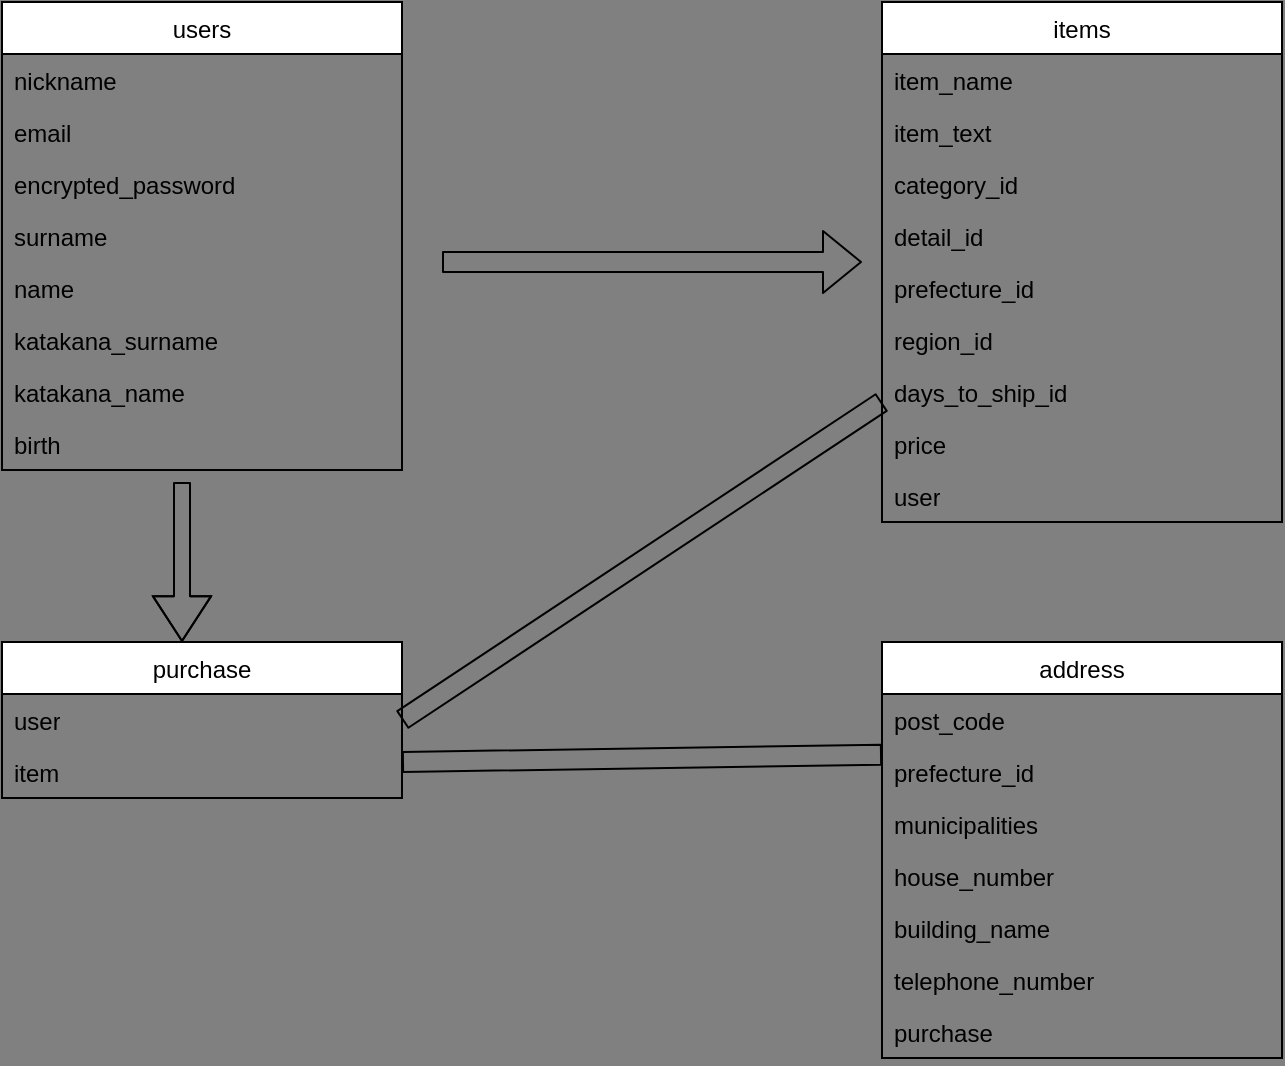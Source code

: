 <mxfile>
    <diagram id="ACwuodzJu1mpB1j1FAb1" name="ページ1">
        <mxGraphModel dx="800" dy="702" grid="1" gridSize="10" guides="1" tooltips="1" connect="1" arrows="1" fold="1" page="1" pageScale="1" pageWidth="827" pageHeight="1169" background="#808080" math="0" shadow="0">
            <root>
                <mxCell id="0"/>
                <mxCell id="1" parent="0"/>
                <mxCell id="16" value="items" style="swimlane;fontStyle=0;childLayout=stackLayout;horizontal=1;startSize=26;horizontalStack=0;resizeParent=1;resizeParentMax=0;resizeLast=0;collapsible=1;marginBottom=0;" parent="1" vertex="1">
                    <mxGeometry x="480" y="40" width="200" height="260" as="geometry"/>
                </mxCell>
                <mxCell id="17" value="item_name" style="text;align=left;verticalAlign=top;spacingLeft=4;spacingRight=4;overflow=hidden;rotatable=0;points=[[0,0.5],[1,0.5]];portConstraint=eastwest;whiteSpace=wrap;" parent="16" vertex="1">
                    <mxGeometry y="26" width="200" height="26" as="geometry"/>
                </mxCell>
                <mxCell id="49" value="item_text" style="text;align=left;verticalAlign=top;spacingLeft=4;spacingRight=4;overflow=hidden;rotatable=0;points=[[0,0.5],[1,0.5]];portConstraint=eastwest;whiteSpace=wrap;" parent="16" vertex="1">
                    <mxGeometry y="52" width="200" height="26" as="geometry"/>
                </mxCell>
                <mxCell id="18" value="category_id" style="text;align=left;verticalAlign=top;spacingLeft=4;spacingRight=4;overflow=hidden;rotatable=0;points=[[0,0.5],[1,0.5]];portConstraint=eastwest;whiteSpace=wrap;" parent="16" vertex="1">
                    <mxGeometry y="78" width="200" height="26" as="geometry"/>
                </mxCell>
                <mxCell id="19" value="detail_id" style="text;align=left;verticalAlign=top;spacingLeft=4;spacingRight=4;overflow=hidden;rotatable=0;points=[[0,0.5],[1,0.5]];portConstraint=eastwest;whiteSpace=wrap;" parent="16" vertex="1">
                    <mxGeometry y="104" width="200" height="26" as="geometry"/>
                </mxCell>
                <mxCell id="72" value="prefecture_id  " style="text;align=left;verticalAlign=top;spacingLeft=4;spacingRight=4;overflow=hidden;rotatable=0;points=[[0,0.5],[1,0.5]];portConstraint=eastwest;whiteSpace=wrap;" parent="16" vertex="1">
                    <mxGeometry y="130" width="200" height="26" as="geometry"/>
                </mxCell>
                <mxCell id="71" value="region_id" style="text;align=left;verticalAlign=top;spacingLeft=4;spacingRight=4;overflow=hidden;rotatable=0;points=[[0,0.5],[1,0.5]];portConstraint=eastwest;whiteSpace=wrap;" parent="16" vertex="1">
                    <mxGeometry y="156" width="200" height="26" as="geometry"/>
                </mxCell>
                <mxCell id="70" value="days_to_ship_id" style="text;align=left;verticalAlign=top;spacingLeft=4;spacingRight=4;overflow=hidden;rotatable=0;points=[[0,0.5],[1,0.5]];portConstraint=eastwest;whiteSpace=wrap;" parent="16" vertex="1">
                    <mxGeometry y="182" width="200" height="26" as="geometry"/>
                </mxCell>
                <mxCell id="69" value="price" style="text;align=left;verticalAlign=top;spacingLeft=4;spacingRight=4;overflow=hidden;rotatable=0;points=[[0,0.5],[1,0.5]];portConstraint=eastwest;whiteSpace=wrap;" parent="16" vertex="1">
                    <mxGeometry y="208" width="200" height="26" as="geometry"/>
                </mxCell>
                <mxCell id="73" value="user" style="text;align=left;verticalAlign=top;spacingLeft=4;spacingRight=4;overflow=hidden;rotatable=0;points=[[0,0.5],[1,0.5]];portConstraint=eastwest;whiteSpace=wrap;" parent="16" vertex="1">
                    <mxGeometry y="234" width="200" height="26" as="geometry"/>
                </mxCell>
                <mxCell id="39" value="purchase" style="swimlane;fontStyle=0;childLayout=stackLayout;horizontal=1;startSize=26;horizontalStack=0;resizeParent=1;resizeParentMax=0;resizeLast=0;collapsible=1;marginBottom=0;" parent="1" vertex="1">
                    <mxGeometry x="40" y="360" width="200" height="78" as="geometry"/>
                </mxCell>
                <mxCell id="40" value="user" style="text;align=left;verticalAlign=top;spacingLeft=4;spacingRight=4;overflow=hidden;rotatable=0;points=[[0,0.5],[1,0.5]];portConstraint=eastwest;whiteSpace=wrap;" parent="39" vertex="1">
                    <mxGeometry y="26" width="200" height="26" as="geometry"/>
                </mxCell>
                <mxCell id="41" value="item" style="text;align=left;verticalAlign=top;spacingLeft=4;spacingRight=4;overflow=hidden;rotatable=0;points=[[0,0.5],[1,0.5]];portConstraint=eastwest;whiteSpace=wrap;" parent="39" vertex="1">
                    <mxGeometry y="52" width="200" height="26" as="geometry"/>
                </mxCell>
                <mxCell id="43" value="address" style="swimlane;fontStyle=0;childLayout=stackLayout;horizontal=1;startSize=26;horizontalStack=0;resizeParent=1;resizeParentMax=0;resizeLast=0;collapsible=1;marginBottom=0;" parent="1" vertex="1">
                    <mxGeometry x="480" y="360" width="200" height="208" as="geometry"/>
                </mxCell>
                <mxCell id="44" value="post_code" style="text;align=left;verticalAlign=top;spacingLeft=4;spacingRight=4;overflow=hidden;rotatable=0;points=[[0,0.5],[1,0.5]];portConstraint=eastwest;whiteSpace=wrap;" parent="43" vertex="1">
                    <mxGeometry y="26" width="200" height="26" as="geometry"/>
                </mxCell>
                <mxCell id="46" value="prefecture_id" style="text;align=left;verticalAlign=top;spacingLeft=4;spacingRight=4;overflow=hidden;rotatable=0;points=[[0,0.5],[1,0.5]];portConstraint=eastwest;whiteSpace=wrap;" parent="43" vertex="1">
                    <mxGeometry y="52" width="200" height="26" as="geometry"/>
                </mxCell>
                <mxCell id="62" value="municipalities" style="text;align=left;verticalAlign=top;spacingLeft=4;spacingRight=4;overflow=hidden;rotatable=0;points=[[0,0.5],[1,0.5]];portConstraint=eastwest;whiteSpace=wrap;" parent="43" vertex="1">
                    <mxGeometry y="78" width="200" height="26" as="geometry"/>
                </mxCell>
                <mxCell id="63" value="house_number" style="text;align=left;verticalAlign=top;spacingLeft=4;spacingRight=4;overflow=hidden;rotatable=0;points=[[0,0.5],[1,0.5]];portConstraint=eastwest;whiteSpace=wrap;" parent="43" vertex="1">
                    <mxGeometry y="104" width="200" height="26" as="geometry"/>
                </mxCell>
                <mxCell id="64" value="building_name " style="text;align=left;verticalAlign=top;spacingLeft=4;spacingRight=4;overflow=hidden;rotatable=0;points=[[0,0.5],[1,0.5]];portConstraint=eastwest;whiteSpace=wrap;" parent="43" vertex="1">
                    <mxGeometry y="130" width="200" height="26" as="geometry"/>
                </mxCell>
                <mxCell id="65" value="telephone_number" style="text;align=left;verticalAlign=top;spacingLeft=4;spacingRight=4;overflow=hidden;rotatable=0;points=[[0,0.5],[1,0.5]];portConstraint=eastwest;whiteSpace=wrap;" parent="43" vertex="1">
                    <mxGeometry y="156" width="200" height="26" as="geometry"/>
                </mxCell>
                <mxCell id="91" value="purchase" style="text;align=left;verticalAlign=top;spacingLeft=4;spacingRight=4;overflow=hidden;rotatable=0;points=[[0,0.5],[1,0.5]];portConstraint=eastwest;whiteSpace=wrap;" vertex="1" parent="43">
                    <mxGeometry y="182" width="200" height="26" as="geometry"/>
                </mxCell>
                <mxCell id="54" value="users" style="swimlane;fontStyle=0;childLayout=stackLayout;horizontal=1;startSize=26;horizontalStack=0;resizeParent=1;resizeParentMax=0;resizeLast=0;collapsible=1;marginBottom=0;" parent="1" vertex="1">
                    <mxGeometry x="40" y="40" width="200" height="234" as="geometry"/>
                </mxCell>
                <mxCell id="74" value="nickname" style="text;align=left;verticalAlign=top;spacingLeft=4;spacingRight=4;overflow=hidden;rotatable=0;points=[[0,0.5],[1,0.5]];portConstraint=eastwest;whiteSpace=wrap;" vertex="1" parent="54">
                    <mxGeometry y="26" width="200" height="26" as="geometry"/>
                </mxCell>
                <mxCell id="75" value="email" style="text;align=left;verticalAlign=top;spacingLeft=4;spacingRight=4;overflow=hidden;rotatable=0;points=[[0,0.5],[1,0.5]];portConstraint=eastwest;whiteSpace=wrap;" vertex="1" parent="54">
                    <mxGeometry y="52" width="200" height="26" as="geometry"/>
                </mxCell>
                <mxCell id="77" value="encrypted_password" style="text;align=left;verticalAlign=top;spacingLeft=4;spacingRight=4;overflow=hidden;rotatable=0;points=[[0,0.5],[1,0.5]];portConstraint=eastwest;whiteSpace=wrap;" vertex="1" parent="54">
                    <mxGeometry y="78" width="200" height="26" as="geometry"/>
                </mxCell>
                <mxCell id="55" value="surname" style="text;align=left;verticalAlign=top;spacingLeft=4;spacingRight=4;overflow=hidden;rotatable=0;points=[[0,0.5],[1,0.5]];portConstraint=eastwest;whiteSpace=wrap;" parent="54" vertex="1">
                    <mxGeometry y="104" width="200" height="26" as="geometry"/>
                </mxCell>
                <mxCell id="56" value="name" style="text;align=left;verticalAlign=top;spacingLeft=4;spacingRight=4;overflow=hidden;rotatable=0;points=[[0,0.5],[1,0.5]];portConstraint=eastwest;whiteSpace=wrap;" parent="54" vertex="1">
                    <mxGeometry y="130" width="200" height="26" as="geometry"/>
                </mxCell>
                <mxCell id="67" value="katakana_surname" style="text;align=left;verticalAlign=top;spacingLeft=4;spacingRight=4;overflow=hidden;rotatable=0;points=[[0,0.5],[1,0.5]];portConstraint=eastwest;whiteSpace=wrap;" parent="54" vertex="1">
                    <mxGeometry y="156" width="200" height="26" as="geometry"/>
                </mxCell>
                <mxCell id="68" value="katakana_name" style="text;align=left;verticalAlign=top;spacingLeft=4;spacingRight=4;overflow=hidden;rotatable=0;points=[[0,0.5],[1,0.5]];portConstraint=eastwest;whiteSpace=wrap;" parent="54" vertex="1">
                    <mxGeometry y="182" width="200" height="26" as="geometry"/>
                </mxCell>
                <mxCell id="61" value="birth" style="text;align=left;verticalAlign=top;spacingLeft=4;spacingRight=4;overflow=hidden;rotatable=0;points=[[0,0.5],[1,0.5]];portConstraint=eastwest;whiteSpace=wrap;" parent="54" vertex="1">
                    <mxGeometry y="208" width="200" height="26" as="geometry"/>
                </mxCell>
                <mxCell id="87" value="" style="shape=flexArrow;endArrow=classic;html=1;" edge="1" parent="1">
                    <mxGeometry width="50" height="50" relative="1" as="geometry">
                        <mxPoint x="260" y="170" as="sourcePoint"/>
                        <mxPoint x="470" y="170" as="targetPoint"/>
                    </mxGeometry>
                </mxCell>
                <mxCell id="88" value="" style="shape=flexArrow;endArrow=classic;html=1;width=8;endSize=7.11;" edge="1" parent="1">
                    <mxGeometry width="50" height="50" relative="1" as="geometry">
                        <mxPoint x="130" y="280" as="sourcePoint"/>
                        <mxPoint x="130" y="360" as="targetPoint"/>
                        <Array as="points">
                            <mxPoint x="130" y="320"/>
                        </Array>
                    </mxGeometry>
                </mxCell>
                <mxCell id="89" value="" style="endArrow=none;html=1;shape=flexArrow;exitX=1;exitY=0.5;exitDx=0;exitDy=0;" edge="1" parent="1" source="40">
                    <mxGeometry width="50" height="50" relative="1" as="geometry">
                        <mxPoint x="430" y="290" as="sourcePoint"/>
                        <mxPoint x="480" y="240" as="targetPoint"/>
                        <Array as="points"/>
                    </mxGeometry>
                </mxCell>
                <mxCell id="90" value="" style="endArrow=none;html=1;shape=flexArrow;entryX=0;entryY=0.167;entryDx=0;entryDy=0;entryPerimeter=0;" edge="1" parent="1" target="46">
                    <mxGeometry width="50" height="50" relative="1" as="geometry">
                        <mxPoint x="240" y="420" as="sourcePoint"/>
                        <mxPoint x="470" y="420" as="targetPoint"/>
                    </mxGeometry>
                </mxCell>
            </root>
        </mxGraphModel>
    </diagram>
</mxfile>